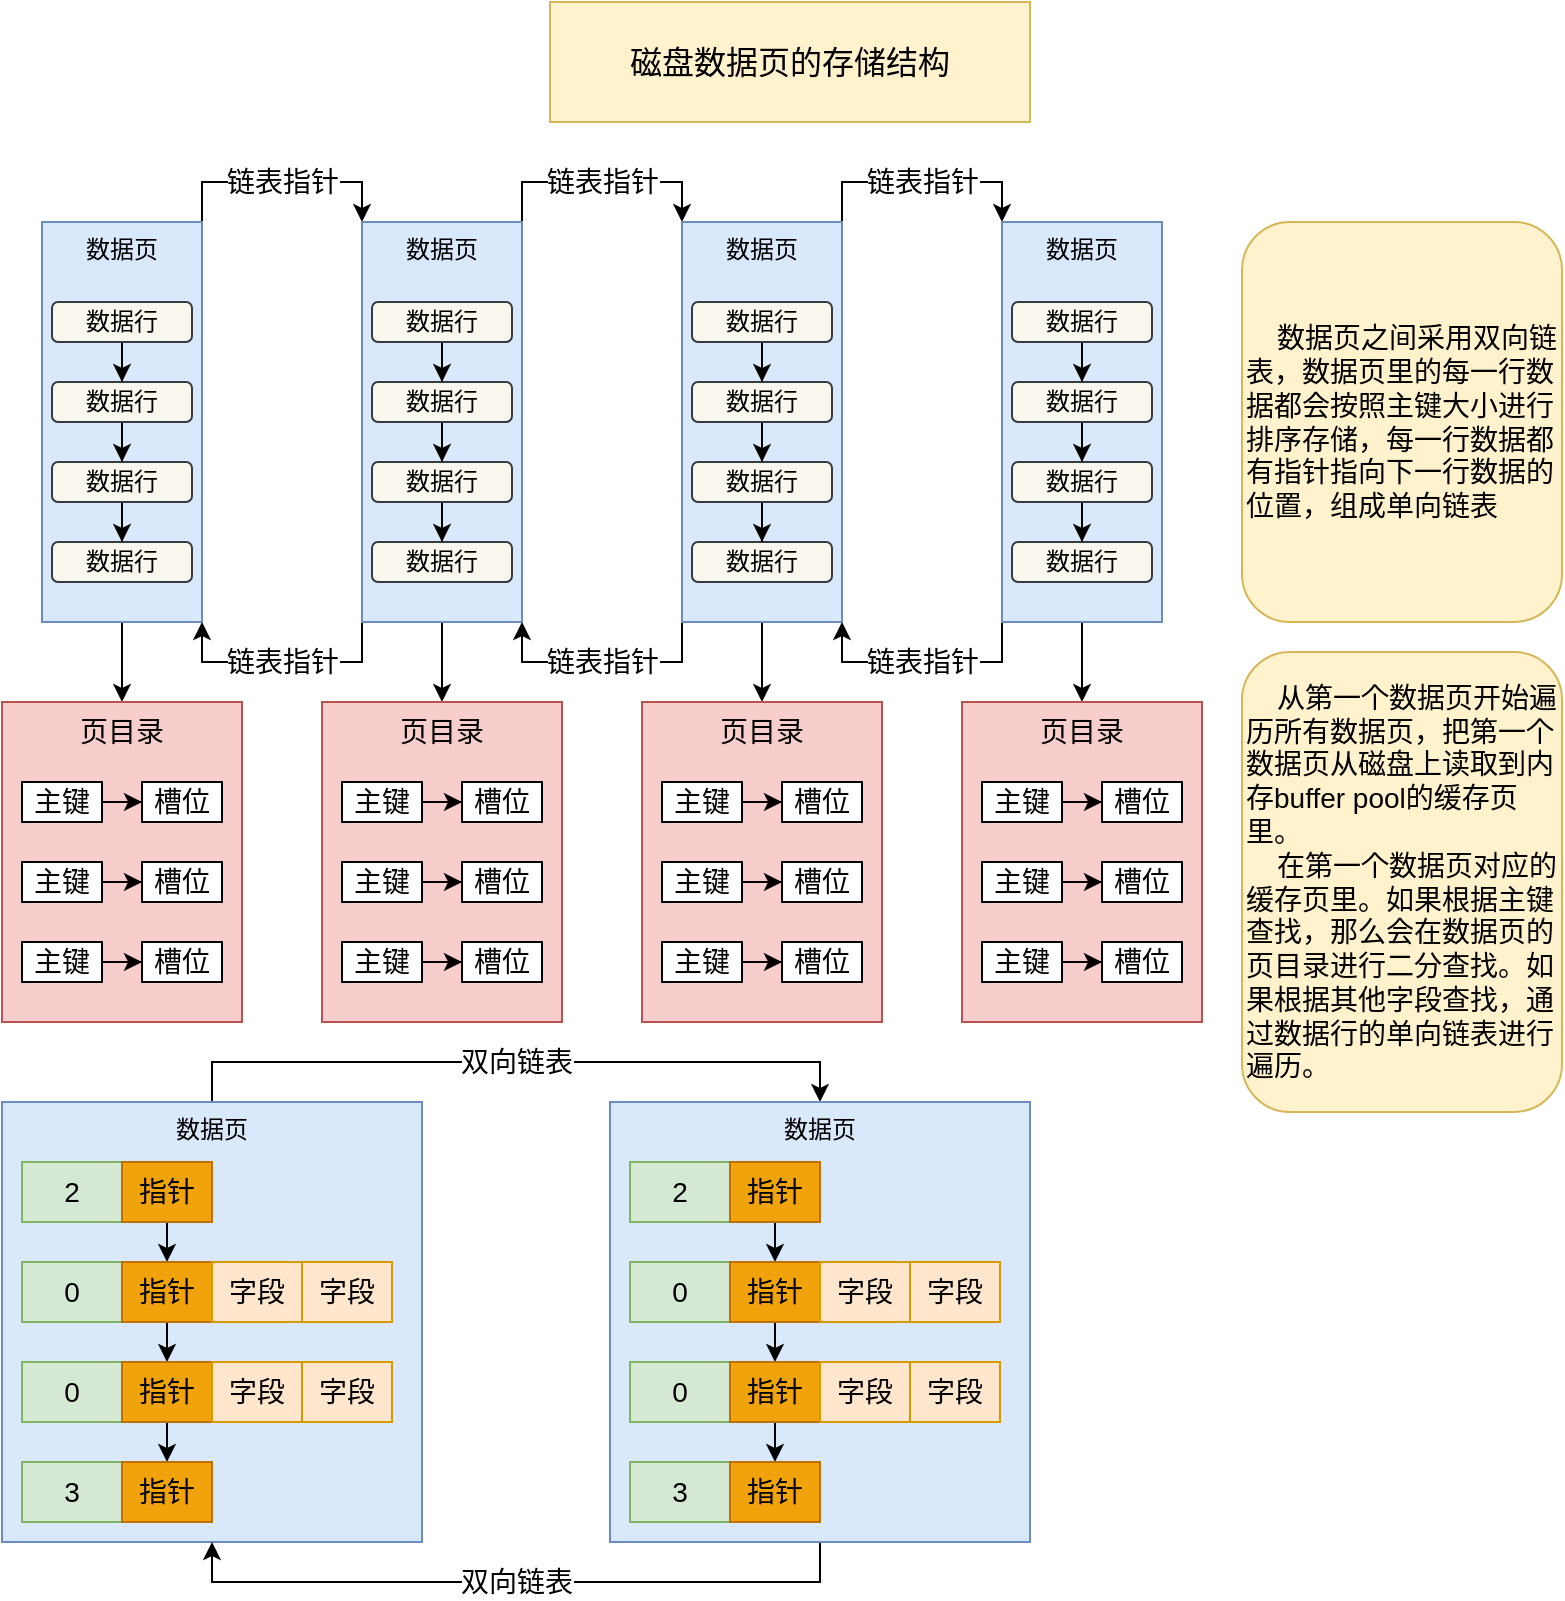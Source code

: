 <mxfile version="14.9.2" type="github">
  <diagram id="mgxBa7Ej9O-xiKlKDvdm" name="第 1 页">
    <mxGraphModel dx="1422" dy="762" grid="1" gridSize="10" guides="1" tooltips="1" connect="1" arrows="1" fold="1" page="1" pageScale="1" pageWidth="827" pageHeight="1169" math="0" shadow="0">
      <root>
        <mxCell id="0" />
        <mxCell id="1" parent="0" />
        <mxCell id="Expkw4AezROeeRGGWl-h-97" value="链表指针" style="edgeStyle=orthogonalEdgeStyle;rounded=0;orthogonalLoop=1;jettySize=auto;html=1;exitX=1;exitY=0;exitDx=0;exitDy=0;entryX=0;entryY=0;entryDx=0;entryDy=0;fontSize=14;" edge="1" parent="1" source="Expkw4AezROeeRGGWl-h-3" target="Expkw4AezROeeRGGWl-h-4">
          <mxGeometry relative="1" as="geometry" />
        </mxCell>
        <mxCell id="Expkw4AezROeeRGGWl-h-107" style="edgeStyle=orthogonalEdgeStyle;rounded=0;orthogonalLoop=1;jettySize=auto;html=1;entryX=0.5;entryY=0;entryDx=0;entryDy=0;fontSize=14;" edge="1" parent="1" source="Expkw4AezROeeRGGWl-h-3" target="Expkw4AezROeeRGGWl-h-54">
          <mxGeometry relative="1" as="geometry" />
        </mxCell>
        <mxCell id="Expkw4AezROeeRGGWl-h-3" value="&lt;div&gt;&lt;span&gt;数据页&lt;/span&gt;&lt;/div&gt;" style="rounded=0;whiteSpace=wrap;html=1;fillColor=#dae8fc;strokeColor=#6c8ebf;align=center;verticalAlign=top;" vertex="1" parent="1">
          <mxGeometry x="40" y="120" width="80" height="200" as="geometry" />
        </mxCell>
        <mxCell id="Expkw4AezROeeRGGWl-h-98" value="链表指针" style="edgeStyle=orthogonalEdgeStyle;rounded=0;orthogonalLoop=1;jettySize=auto;html=1;exitX=0;exitY=1;exitDx=0;exitDy=0;entryX=1;entryY=1;entryDx=0;entryDy=0;fontSize=14;" edge="1" parent="1" source="Expkw4AezROeeRGGWl-h-4" target="Expkw4AezROeeRGGWl-h-3">
          <mxGeometry relative="1" as="geometry" />
        </mxCell>
        <mxCell id="Expkw4AezROeeRGGWl-h-99" value="链表指针" style="edgeStyle=orthogonalEdgeStyle;rounded=0;orthogonalLoop=1;jettySize=auto;html=1;exitX=1;exitY=0;exitDx=0;exitDy=0;entryX=0;entryY=0;entryDx=0;entryDy=0;fontSize=14;" edge="1" parent="1" source="Expkw4AezROeeRGGWl-h-4" target="Expkw4AezROeeRGGWl-h-5">
          <mxGeometry relative="1" as="geometry" />
        </mxCell>
        <mxCell id="Expkw4AezROeeRGGWl-h-106" style="edgeStyle=orthogonalEdgeStyle;rounded=0;orthogonalLoop=1;jettySize=auto;html=1;entryX=0.5;entryY=0;entryDx=0;entryDy=0;fontSize=14;" edge="1" parent="1" source="Expkw4AezROeeRGGWl-h-4" target="Expkw4AezROeeRGGWl-h-65">
          <mxGeometry relative="1" as="geometry" />
        </mxCell>
        <mxCell id="Expkw4AezROeeRGGWl-h-4" value="&lt;span&gt;数据页&lt;/span&gt;" style="rounded=0;whiteSpace=wrap;html=1;fillColor=#dae8fc;strokeColor=#6c8ebf;verticalAlign=top;" vertex="1" parent="1">
          <mxGeometry x="200" y="120" width="80" height="200" as="geometry" />
        </mxCell>
        <mxCell id="Expkw4AezROeeRGGWl-h-100" value="链表指针" style="edgeStyle=orthogonalEdgeStyle;rounded=0;orthogonalLoop=1;jettySize=auto;html=1;exitX=0;exitY=1;exitDx=0;exitDy=0;entryX=1;entryY=1;entryDx=0;entryDy=0;fontSize=14;" edge="1" parent="1" source="Expkw4AezROeeRGGWl-h-5" target="Expkw4AezROeeRGGWl-h-4">
          <mxGeometry relative="1" as="geometry" />
        </mxCell>
        <mxCell id="Expkw4AezROeeRGGWl-h-103" value="链表指针" style="edgeStyle=orthogonalEdgeStyle;rounded=0;orthogonalLoop=1;jettySize=auto;html=1;exitX=1;exitY=0;exitDx=0;exitDy=0;entryX=0;entryY=0;entryDx=0;entryDy=0;fontSize=14;" edge="1" parent="1" source="Expkw4AezROeeRGGWl-h-5" target="Expkw4AezROeeRGGWl-h-13">
          <mxGeometry relative="1" as="geometry" />
        </mxCell>
        <mxCell id="Expkw4AezROeeRGGWl-h-104" style="edgeStyle=orthogonalEdgeStyle;rounded=0;orthogonalLoop=1;jettySize=auto;html=1;entryX=0.5;entryY=0;entryDx=0;entryDy=0;fontSize=14;" edge="1" parent="1" source="Expkw4AezROeeRGGWl-h-5" target="Expkw4AezROeeRGGWl-h-75">
          <mxGeometry relative="1" as="geometry" />
        </mxCell>
        <mxCell id="Expkw4AezROeeRGGWl-h-5" value="&lt;span&gt;数据页&lt;/span&gt;" style="rounded=0;whiteSpace=wrap;html=1;fillColor=#dae8fc;strokeColor=#6c8ebf;verticalAlign=top;" vertex="1" parent="1">
          <mxGeometry x="360" y="120" width="80" height="200" as="geometry" />
        </mxCell>
        <mxCell id="Expkw4AezROeeRGGWl-h-101" value="链表指针" style="edgeStyle=orthogonalEdgeStyle;rounded=0;orthogonalLoop=1;jettySize=auto;html=1;exitX=0;exitY=1;exitDx=0;exitDy=0;entryX=1;entryY=1;entryDx=0;entryDy=0;fontSize=14;" edge="1" parent="1" source="Expkw4AezROeeRGGWl-h-13" target="Expkw4AezROeeRGGWl-h-5">
          <mxGeometry relative="1" as="geometry" />
        </mxCell>
        <mxCell id="Expkw4AezROeeRGGWl-h-105" style="edgeStyle=orthogonalEdgeStyle;rounded=0;orthogonalLoop=1;jettySize=auto;html=1;fontSize=14;" edge="1" parent="1" source="Expkw4AezROeeRGGWl-h-13" target="Expkw4AezROeeRGGWl-h-85">
          <mxGeometry relative="1" as="geometry" />
        </mxCell>
        <mxCell id="Expkw4AezROeeRGGWl-h-13" value="数据页" style="rounded=0;whiteSpace=wrap;html=1;fillColor=#dae8fc;strokeColor=#6c8ebf;verticalAlign=top;" vertex="1" parent="1">
          <mxGeometry x="520" y="120" width="80" height="200" as="geometry" />
        </mxCell>
        <mxCell id="Expkw4AezROeeRGGWl-h-18" value="&lt;font style=&quot;font-size: 16px&quot;&gt;磁盘数据页的存储结构&lt;/font&gt;" style="text;html=1;strokeColor=#d6b656;fillColor=#fff2cc;align=center;verticalAlign=middle;whiteSpace=wrap;rounded=0;" vertex="1" parent="1">
          <mxGeometry x="294" y="10" width="240" height="60" as="geometry" />
        </mxCell>
        <mxCell id="Expkw4AezROeeRGGWl-h-24" style="edgeStyle=orthogonalEdgeStyle;rounded=0;orthogonalLoop=1;jettySize=auto;html=1;entryX=0.5;entryY=0;entryDx=0;entryDy=0;" edge="1" parent="1" source="Expkw4AezROeeRGGWl-h-19" target="Expkw4AezROeeRGGWl-h-21">
          <mxGeometry relative="1" as="geometry" />
        </mxCell>
        <mxCell id="Expkw4AezROeeRGGWl-h-19" value="数据行" style="rounded=1;whiteSpace=wrap;html=1;verticalAlign=middle;fillColor=#f9f7ed;strokeColor=#36393d;" vertex="1" parent="1">
          <mxGeometry x="45" y="160" width="70" height="20" as="geometry" />
        </mxCell>
        <mxCell id="Expkw4AezROeeRGGWl-h-26" style="edgeStyle=orthogonalEdgeStyle;rounded=0;orthogonalLoop=1;jettySize=auto;html=1;entryX=0.5;entryY=0;entryDx=0;entryDy=0;" edge="1" parent="1" source="Expkw4AezROeeRGGWl-h-21" target="Expkw4AezROeeRGGWl-h-22">
          <mxGeometry relative="1" as="geometry" />
        </mxCell>
        <mxCell id="Expkw4AezROeeRGGWl-h-21" value="数据行" style="rounded=1;whiteSpace=wrap;html=1;verticalAlign=middle;fillColor=#f9f7ed;strokeColor=#36393d;glass=0;" vertex="1" parent="1">
          <mxGeometry x="45" y="200" width="70" height="20" as="geometry" />
        </mxCell>
        <mxCell id="Expkw4AezROeeRGGWl-h-27" style="edgeStyle=orthogonalEdgeStyle;rounded=0;orthogonalLoop=1;jettySize=auto;html=1;entryX=0.5;entryY=0;entryDx=0;entryDy=0;" edge="1" parent="1" source="Expkw4AezROeeRGGWl-h-22" target="Expkw4AezROeeRGGWl-h-23">
          <mxGeometry relative="1" as="geometry" />
        </mxCell>
        <mxCell id="Expkw4AezROeeRGGWl-h-22" value="数据行" style="rounded=1;whiteSpace=wrap;html=1;verticalAlign=middle;fillColor=#f9f7ed;strokeColor=#36393d;" vertex="1" parent="1">
          <mxGeometry x="45" y="240" width="70" height="20" as="geometry" />
        </mxCell>
        <mxCell id="Expkw4AezROeeRGGWl-h-23" value="数据行" style="rounded=1;whiteSpace=wrap;html=1;verticalAlign=middle;fillColor=#f9f7ed;strokeColor=#36393d;" vertex="1" parent="1">
          <mxGeometry x="45" y="280" width="70" height="20" as="geometry" />
        </mxCell>
        <mxCell id="Expkw4AezROeeRGGWl-h-42" style="edgeStyle=orthogonalEdgeStyle;rounded=0;orthogonalLoop=1;jettySize=auto;html=1;entryX=0.5;entryY=0;entryDx=0;entryDy=0;" edge="1" parent="1" source="Expkw4AezROeeRGGWl-h-28" target="Expkw4AezROeeRGGWl-h-31">
          <mxGeometry relative="1" as="geometry" />
        </mxCell>
        <mxCell id="Expkw4AezROeeRGGWl-h-28" value="数据行" style="rounded=1;whiteSpace=wrap;html=1;verticalAlign=middle;fillColor=#f9f7ed;strokeColor=#36393d;" vertex="1" parent="1">
          <mxGeometry x="205" y="160" width="70" height="20" as="geometry" />
        </mxCell>
        <mxCell id="Expkw4AezROeeRGGWl-h-45" style="edgeStyle=orthogonalEdgeStyle;rounded=0;orthogonalLoop=1;jettySize=auto;html=1;" edge="1" parent="1" source="Expkw4AezROeeRGGWl-h-29" target="Expkw4AezROeeRGGWl-h-32">
          <mxGeometry relative="1" as="geometry" />
        </mxCell>
        <mxCell id="Expkw4AezROeeRGGWl-h-29" value="数据行" style="rounded=1;whiteSpace=wrap;html=1;verticalAlign=middle;fillColor=#f9f7ed;strokeColor=#36393d;" vertex="1" parent="1">
          <mxGeometry x="365" y="160" width="70" height="20" as="geometry" />
        </mxCell>
        <mxCell id="Expkw4AezROeeRGGWl-h-49" style="edgeStyle=orthogonalEdgeStyle;rounded=0;orthogonalLoop=1;jettySize=auto;html=1;entryX=0.5;entryY=0;entryDx=0;entryDy=0;" edge="1" parent="1" source="Expkw4AezROeeRGGWl-h-30" target="Expkw4AezROeeRGGWl-h-33">
          <mxGeometry relative="1" as="geometry" />
        </mxCell>
        <mxCell id="Expkw4AezROeeRGGWl-h-30" value="数据行" style="rounded=1;whiteSpace=wrap;html=1;verticalAlign=middle;fillColor=#f9f7ed;strokeColor=#36393d;" vertex="1" parent="1">
          <mxGeometry x="525" y="160" width="70" height="20" as="geometry" />
        </mxCell>
        <mxCell id="Expkw4AezROeeRGGWl-h-43" style="edgeStyle=orthogonalEdgeStyle;rounded=0;orthogonalLoop=1;jettySize=auto;html=1;" edge="1" parent="1" source="Expkw4AezROeeRGGWl-h-31" target="Expkw4AezROeeRGGWl-h-36">
          <mxGeometry relative="1" as="geometry" />
        </mxCell>
        <mxCell id="Expkw4AezROeeRGGWl-h-31" value="数据行" style="rounded=1;whiteSpace=wrap;html=1;verticalAlign=middle;fillColor=#f9f7ed;strokeColor=#36393d;" vertex="1" parent="1">
          <mxGeometry x="205" y="200" width="70" height="20" as="geometry" />
        </mxCell>
        <mxCell id="Expkw4AezROeeRGGWl-h-46" style="edgeStyle=orthogonalEdgeStyle;rounded=0;orthogonalLoop=1;jettySize=auto;html=1;" edge="1" parent="1" source="Expkw4AezROeeRGGWl-h-32" target="Expkw4AezROeeRGGWl-h-39">
          <mxGeometry relative="1" as="geometry" />
        </mxCell>
        <mxCell id="Expkw4AezROeeRGGWl-h-32" value="数据行" style="rounded=1;whiteSpace=wrap;html=1;verticalAlign=middle;fillColor=#f9f7ed;strokeColor=#36393d;" vertex="1" parent="1">
          <mxGeometry x="365" y="200" width="70" height="20" as="geometry" />
        </mxCell>
        <mxCell id="Expkw4AezROeeRGGWl-h-50" style="edgeStyle=orthogonalEdgeStyle;rounded=0;orthogonalLoop=1;jettySize=auto;html=1;entryX=0.5;entryY=0;entryDx=0;entryDy=0;" edge="1" parent="1" source="Expkw4AezROeeRGGWl-h-33" target="Expkw4AezROeeRGGWl-h-40">
          <mxGeometry relative="1" as="geometry" />
        </mxCell>
        <mxCell id="Expkw4AezROeeRGGWl-h-33" value="数据行" style="rounded=1;whiteSpace=wrap;html=1;verticalAlign=middle;fillColor=#f9f7ed;strokeColor=#36393d;" vertex="1" parent="1">
          <mxGeometry x="525" y="200" width="70" height="20" as="geometry" />
        </mxCell>
        <mxCell id="Expkw4AezROeeRGGWl-h-44" style="edgeStyle=orthogonalEdgeStyle;rounded=0;orthogonalLoop=1;jettySize=auto;html=1;" edge="1" parent="1" source="Expkw4AezROeeRGGWl-h-36" target="Expkw4AezROeeRGGWl-h-37">
          <mxGeometry relative="1" as="geometry" />
        </mxCell>
        <mxCell id="Expkw4AezROeeRGGWl-h-36" value="数据行" style="rounded=1;whiteSpace=wrap;html=1;verticalAlign=middle;fillColor=#f9f7ed;strokeColor=#36393d;" vertex="1" parent="1">
          <mxGeometry x="205" y="240" width="70" height="20" as="geometry" />
        </mxCell>
        <mxCell id="Expkw4AezROeeRGGWl-h-37" value="数据行" style="rounded=1;whiteSpace=wrap;html=1;verticalAlign=middle;fillColor=#f9f7ed;strokeColor=#36393d;" vertex="1" parent="1">
          <mxGeometry x="205" y="280" width="70" height="20" as="geometry" />
        </mxCell>
        <mxCell id="Expkw4AezROeeRGGWl-h-38" value="数据行" style="rounded=1;whiteSpace=wrap;html=1;verticalAlign=middle;fillColor=#f9f7ed;strokeColor=#36393d;" vertex="1" parent="1">
          <mxGeometry x="365" y="280" width="70" height="20" as="geometry" />
        </mxCell>
        <mxCell id="Expkw4AezROeeRGGWl-h-47" style="edgeStyle=orthogonalEdgeStyle;rounded=0;orthogonalLoop=1;jettySize=auto;html=1;" edge="1" parent="1" source="Expkw4AezROeeRGGWl-h-39" target="Expkw4AezROeeRGGWl-h-38">
          <mxGeometry relative="1" as="geometry" />
        </mxCell>
        <mxCell id="Expkw4AezROeeRGGWl-h-39" value="数据行" style="rounded=1;whiteSpace=wrap;html=1;verticalAlign=middle;fillColor=#f9f7ed;strokeColor=#36393d;" vertex="1" parent="1">
          <mxGeometry x="365" y="240" width="70" height="20" as="geometry" />
        </mxCell>
        <mxCell id="Expkw4AezROeeRGGWl-h-51" style="edgeStyle=orthogonalEdgeStyle;rounded=0;orthogonalLoop=1;jettySize=auto;html=1;entryX=0.5;entryY=0;entryDx=0;entryDy=0;" edge="1" parent="1" source="Expkw4AezROeeRGGWl-h-40" target="Expkw4AezROeeRGGWl-h-41">
          <mxGeometry relative="1" as="geometry" />
        </mxCell>
        <mxCell id="Expkw4AezROeeRGGWl-h-40" value="数据行" style="rounded=1;whiteSpace=wrap;html=1;verticalAlign=middle;fillColor=#f9f7ed;strokeColor=#36393d;" vertex="1" parent="1">
          <mxGeometry x="525" y="240" width="70" height="20" as="geometry" />
        </mxCell>
        <mxCell id="Expkw4AezROeeRGGWl-h-41" value="数据行" style="rounded=1;whiteSpace=wrap;html=1;verticalAlign=middle;fillColor=#f9f7ed;strokeColor=#36393d;" vertex="1" parent="1">
          <mxGeometry x="525" y="280" width="70" height="20" as="geometry" />
        </mxCell>
        <mxCell id="Expkw4AezROeeRGGWl-h-52" value="&amp;nbsp; &amp;nbsp; 数据页之间采用双向链表，数据页里的每一行数据都会按照主键大小进行排序存储，每一行数据都有指针指向下一行数据的位置，组成单向链表" style="text;strokeColor=#d6b656;fillColor=#fff2cc;align=left;verticalAlign=middle;rounded=1;glass=0;fontSize=14;horizontal=1;labelBorderColor=none;labelBackgroundColor=none;html=1;whiteSpace=wrap;" vertex="1" parent="1">
          <mxGeometry x="640" y="120" width="160" height="200" as="geometry" />
        </mxCell>
        <mxCell id="Expkw4AezROeeRGGWl-h-54" value="页目录" style="rounded=0;whiteSpace=wrap;html=1;glass=0;labelBackgroundColor=none;fontSize=14;align=center;verticalAlign=top;fillColor=#f8cecc;strokeColor=#b85450;" vertex="1" parent="1">
          <mxGeometry x="20" y="360" width="120" height="160" as="geometry" />
        </mxCell>
        <mxCell id="Expkw4AezROeeRGGWl-h-57" style="edgeStyle=orthogonalEdgeStyle;rounded=0;orthogonalLoop=1;jettySize=auto;html=1;fontSize=14;" edge="1" parent="1" source="Expkw4AezROeeRGGWl-h-55" target="Expkw4AezROeeRGGWl-h-56">
          <mxGeometry relative="1" as="geometry" />
        </mxCell>
        <mxCell id="Expkw4AezROeeRGGWl-h-55" value="主键" style="rounded=0;whiteSpace=wrap;html=1;glass=0;labelBackgroundColor=none;fontSize=14;align=center;verticalAlign=middle;" vertex="1" parent="1">
          <mxGeometry x="30" y="400" width="40" height="20" as="geometry" />
        </mxCell>
        <mxCell id="Expkw4AezROeeRGGWl-h-56" value="槽位" style="rounded=0;whiteSpace=wrap;html=1;glass=0;labelBackgroundColor=none;fontSize=14;align=center;verticalAlign=middle;" vertex="1" parent="1">
          <mxGeometry x="90" y="400" width="40" height="20" as="geometry" />
        </mxCell>
        <mxCell id="Expkw4AezROeeRGGWl-h-62" style="edgeStyle=orthogonalEdgeStyle;rounded=0;orthogonalLoop=1;jettySize=auto;html=1;entryX=0;entryY=0.5;entryDx=0;entryDy=0;fontSize=14;" edge="1" parent="1" source="Expkw4AezROeeRGGWl-h-58" target="Expkw4AezROeeRGGWl-h-60">
          <mxGeometry relative="1" as="geometry" />
        </mxCell>
        <mxCell id="Expkw4AezROeeRGGWl-h-58" value="主键" style="rounded=0;whiteSpace=wrap;html=1;glass=0;labelBackgroundColor=none;fontSize=14;align=center;verticalAlign=middle;" vertex="1" parent="1">
          <mxGeometry x="30" y="440" width="40" height="20" as="geometry" />
        </mxCell>
        <mxCell id="Expkw4AezROeeRGGWl-h-63" style="edgeStyle=orthogonalEdgeStyle;rounded=0;orthogonalLoop=1;jettySize=auto;html=1;fontSize=14;" edge="1" parent="1" source="Expkw4AezROeeRGGWl-h-59" target="Expkw4AezROeeRGGWl-h-61">
          <mxGeometry relative="1" as="geometry" />
        </mxCell>
        <mxCell id="Expkw4AezROeeRGGWl-h-59" value="主键" style="rounded=0;whiteSpace=wrap;html=1;glass=0;labelBackgroundColor=none;fontSize=14;align=center;verticalAlign=middle;" vertex="1" parent="1">
          <mxGeometry x="30" y="480" width="40" height="20" as="geometry" />
        </mxCell>
        <mxCell id="Expkw4AezROeeRGGWl-h-60" value="槽位" style="rounded=0;whiteSpace=wrap;html=1;glass=0;labelBackgroundColor=none;fontSize=14;align=center;verticalAlign=middle;" vertex="1" parent="1">
          <mxGeometry x="90" y="440" width="40" height="20" as="geometry" />
        </mxCell>
        <mxCell id="Expkw4AezROeeRGGWl-h-61" value="槽位" style="rounded=0;whiteSpace=wrap;html=1;glass=0;labelBackgroundColor=none;fontSize=14;align=center;verticalAlign=middle;" vertex="1" parent="1">
          <mxGeometry x="90" y="480" width="40" height="20" as="geometry" />
        </mxCell>
        <mxCell id="Expkw4AezROeeRGGWl-h-65" value="页目录" style="rounded=0;whiteSpace=wrap;html=1;glass=0;labelBackgroundColor=none;fontSize=14;align=center;verticalAlign=top;fillColor=#f8cecc;strokeColor=#b85450;" vertex="1" parent="1">
          <mxGeometry x="180" y="360" width="120" height="160" as="geometry" />
        </mxCell>
        <mxCell id="Expkw4AezROeeRGGWl-h-66" style="edgeStyle=orthogonalEdgeStyle;rounded=0;orthogonalLoop=1;jettySize=auto;html=1;fontSize=14;" edge="1" parent="1" source="Expkw4AezROeeRGGWl-h-67" target="Expkw4AezROeeRGGWl-h-68">
          <mxGeometry relative="1" as="geometry" />
        </mxCell>
        <mxCell id="Expkw4AezROeeRGGWl-h-67" value="主键" style="rounded=0;whiteSpace=wrap;html=1;glass=0;labelBackgroundColor=none;fontSize=14;align=center;verticalAlign=middle;" vertex="1" parent="1">
          <mxGeometry x="190" y="400" width="40" height="20" as="geometry" />
        </mxCell>
        <mxCell id="Expkw4AezROeeRGGWl-h-68" value="槽位" style="rounded=0;whiteSpace=wrap;html=1;glass=0;labelBackgroundColor=none;fontSize=14;align=center;verticalAlign=middle;" vertex="1" parent="1">
          <mxGeometry x="250" y="400" width="40" height="20" as="geometry" />
        </mxCell>
        <mxCell id="Expkw4AezROeeRGGWl-h-69" style="edgeStyle=orthogonalEdgeStyle;rounded=0;orthogonalLoop=1;jettySize=auto;html=1;entryX=0;entryY=0.5;entryDx=0;entryDy=0;fontSize=14;" edge="1" parent="1" source="Expkw4AezROeeRGGWl-h-70" target="Expkw4AezROeeRGGWl-h-73">
          <mxGeometry relative="1" as="geometry" />
        </mxCell>
        <mxCell id="Expkw4AezROeeRGGWl-h-70" value="主键" style="rounded=0;whiteSpace=wrap;html=1;glass=0;labelBackgroundColor=none;fontSize=14;align=center;verticalAlign=middle;" vertex="1" parent="1">
          <mxGeometry x="190" y="440" width="40" height="20" as="geometry" />
        </mxCell>
        <mxCell id="Expkw4AezROeeRGGWl-h-71" style="edgeStyle=orthogonalEdgeStyle;rounded=0;orthogonalLoop=1;jettySize=auto;html=1;fontSize=14;" edge="1" parent="1" source="Expkw4AezROeeRGGWl-h-72" target="Expkw4AezROeeRGGWl-h-74">
          <mxGeometry relative="1" as="geometry" />
        </mxCell>
        <mxCell id="Expkw4AezROeeRGGWl-h-72" value="主键" style="rounded=0;whiteSpace=wrap;html=1;glass=0;labelBackgroundColor=none;fontSize=14;align=center;verticalAlign=middle;" vertex="1" parent="1">
          <mxGeometry x="190" y="480" width="40" height="20" as="geometry" />
        </mxCell>
        <mxCell id="Expkw4AezROeeRGGWl-h-73" value="槽位" style="rounded=0;whiteSpace=wrap;html=1;glass=0;labelBackgroundColor=none;fontSize=14;align=center;verticalAlign=middle;" vertex="1" parent="1">
          <mxGeometry x="250" y="440" width="40" height="20" as="geometry" />
        </mxCell>
        <mxCell id="Expkw4AezROeeRGGWl-h-74" value="槽位" style="rounded=0;whiteSpace=wrap;html=1;glass=0;labelBackgroundColor=none;fontSize=14;align=center;verticalAlign=middle;" vertex="1" parent="1">
          <mxGeometry x="250" y="480" width="40" height="20" as="geometry" />
        </mxCell>
        <mxCell id="Expkw4AezROeeRGGWl-h-75" value="页目录" style="rounded=0;whiteSpace=wrap;html=1;glass=0;labelBackgroundColor=none;fontSize=14;align=center;verticalAlign=top;fillColor=#f8cecc;strokeColor=#b85450;" vertex="1" parent="1">
          <mxGeometry x="340" y="360" width="120" height="160" as="geometry" />
        </mxCell>
        <mxCell id="Expkw4AezROeeRGGWl-h-76" style="edgeStyle=orthogonalEdgeStyle;rounded=0;orthogonalLoop=1;jettySize=auto;html=1;fontSize=14;" edge="1" parent="1" source="Expkw4AezROeeRGGWl-h-77" target="Expkw4AezROeeRGGWl-h-78">
          <mxGeometry relative="1" as="geometry" />
        </mxCell>
        <mxCell id="Expkw4AezROeeRGGWl-h-77" value="主键" style="rounded=0;whiteSpace=wrap;html=1;glass=0;labelBackgroundColor=none;fontSize=14;align=center;verticalAlign=middle;" vertex="1" parent="1">
          <mxGeometry x="350" y="400" width="40" height="20" as="geometry" />
        </mxCell>
        <mxCell id="Expkw4AezROeeRGGWl-h-78" value="槽位" style="rounded=0;whiteSpace=wrap;html=1;glass=0;labelBackgroundColor=none;fontSize=14;align=center;verticalAlign=middle;" vertex="1" parent="1">
          <mxGeometry x="410" y="400" width="40" height="20" as="geometry" />
        </mxCell>
        <mxCell id="Expkw4AezROeeRGGWl-h-79" style="edgeStyle=orthogonalEdgeStyle;rounded=0;orthogonalLoop=1;jettySize=auto;html=1;entryX=0;entryY=0.5;entryDx=0;entryDy=0;fontSize=14;" edge="1" parent="1" source="Expkw4AezROeeRGGWl-h-80" target="Expkw4AezROeeRGGWl-h-83">
          <mxGeometry relative="1" as="geometry" />
        </mxCell>
        <mxCell id="Expkw4AezROeeRGGWl-h-80" value="主键" style="rounded=0;whiteSpace=wrap;html=1;glass=0;labelBackgroundColor=none;fontSize=14;align=center;verticalAlign=middle;" vertex="1" parent="1">
          <mxGeometry x="350" y="440" width="40" height="20" as="geometry" />
        </mxCell>
        <mxCell id="Expkw4AezROeeRGGWl-h-81" style="edgeStyle=orthogonalEdgeStyle;rounded=0;orthogonalLoop=1;jettySize=auto;html=1;fontSize=14;" edge="1" parent="1" source="Expkw4AezROeeRGGWl-h-82" target="Expkw4AezROeeRGGWl-h-84">
          <mxGeometry relative="1" as="geometry" />
        </mxCell>
        <mxCell id="Expkw4AezROeeRGGWl-h-82" value="主键" style="rounded=0;whiteSpace=wrap;html=1;glass=0;labelBackgroundColor=none;fontSize=14;align=center;verticalAlign=middle;" vertex="1" parent="1">
          <mxGeometry x="350" y="480" width="40" height="20" as="geometry" />
        </mxCell>
        <mxCell id="Expkw4AezROeeRGGWl-h-83" value="槽位" style="rounded=0;whiteSpace=wrap;html=1;glass=0;labelBackgroundColor=none;fontSize=14;align=center;verticalAlign=middle;" vertex="1" parent="1">
          <mxGeometry x="410" y="440" width="40" height="20" as="geometry" />
        </mxCell>
        <mxCell id="Expkw4AezROeeRGGWl-h-84" value="槽位" style="rounded=0;whiteSpace=wrap;html=1;glass=0;labelBackgroundColor=none;fontSize=14;align=center;verticalAlign=middle;" vertex="1" parent="1">
          <mxGeometry x="410" y="480" width="40" height="20" as="geometry" />
        </mxCell>
        <mxCell id="Expkw4AezROeeRGGWl-h-85" value="页目录" style="rounded=0;whiteSpace=wrap;html=1;glass=0;labelBackgroundColor=none;fontSize=14;align=center;verticalAlign=top;fillColor=#f8cecc;strokeColor=#b85450;" vertex="1" parent="1">
          <mxGeometry x="500" y="360" width="120" height="160" as="geometry" />
        </mxCell>
        <mxCell id="Expkw4AezROeeRGGWl-h-86" style="edgeStyle=orthogonalEdgeStyle;rounded=0;orthogonalLoop=1;jettySize=auto;html=1;fontSize=14;" edge="1" parent="1" source="Expkw4AezROeeRGGWl-h-87" target="Expkw4AezROeeRGGWl-h-88">
          <mxGeometry relative="1" as="geometry" />
        </mxCell>
        <mxCell id="Expkw4AezROeeRGGWl-h-87" value="主键" style="rounded=0;whiteSpace=wrap;html=1;glass=0;labelBackgroundColor=none;fontSize=14;align=center;verticalAlign=middle;" vertex="1" parent="1">
          <mxGeometry x="510" y="400" width="40" height="20" as="geometry" />
        </mxCell>
        <mxCell id="Expkw4AezROeeRGGWl-h-88" value="槽位" style="rounded=0;whiteSpace=wrap;html=1;glass=0;labelBackgroundColor=none;fontSize=14;align=center;verticalAlign=middle;" vertex="1" parent="1">
          <mxGeometry x="570" y="400" width="40" height="20" as="geometry" />
        </mxCell>
        <mxCell id="Expkw4AezROeeRGGWl-h-89" style="edgeStyle=orthogonalEdgeStyle;rounded=0;orthogonalLoop=1;jettySize=auto;html=1;entryX=0;entryY=0.5;entryDx=0;entryDy=0;fontSize=14;" edge="1" parent="1" source="Expkw4AezROeeRGGWl-h-90" target="Expkw4AezROeeRGGWl-h-93">
          <mxGeometry relative="1" as="geometry" />
        </mxCell>
        <mxCell id="Expkw4AezROeeRGGWl-h-90" value="主键" style="rounded=0;whiteSpace=wrap;html=1;glass=0;labelBackgroundColor=none;fontSize=14;align=center;verticalAlign=middle;" vertex="1" parent="1">
          <mxGeometry x="510" y="440" width="40" height="20" as="geometry" />
        </mxCell>
        <mxCell id="Expkw4AezROeeRGGWl-h-91" style="edgeStyle=orthogonalEdgeStyle;rounded=0;orthogonalLoop=1;jettySize=auto;html=1;fontSize=14;" edge="1" parent="1" source="Expkw4AezROeeRGGWl-h-92" target="Expkw4AezROeeRGGWl-h-94">
          <mxGeometry relative="1" as="geometry" />
        </mxCell>
        <mxCell id="Expkw4AezROeeRGGWl-h-92" value="主键" style="rounded=0;whiteSpace=wrap;html=1;glass=0;labelBackgroundColor=none;fontSize=14;align=center;verticalAlign=middle;" vertex="1" parent="1">
          <mxGeometry x="510" y="480" width="40" height="20" as="geometry" />
        </mxCell>
        <mxCell id="Expkw4AezROeeRGGWl-h-93" value="槽位" style="rounded=0;whiteSpace=wrap;html=1;glass=0;labelBackgroundColor=none;fontSize=14;align=center;verticalAlign=middle;" vertex="1" parent="1">
          <mxGeometry x="570" y="440" width="40" height="20" as="geometry" />
        </mxCell>
        <mxCell id="Expkw4AezROeeRGGWl-h-94" value="槽位" style="rounded=0;whiteSpace=wrap;html=1;glass=0;labelBackgroundColor=none;fontSize=14;align=center;verticalAlign=middle;" vertex="1" parent="1">
          <mxGeometry x="570" y="480" width="40" height="20" as="geometry" />
        </mxCell>
        <mxCell id="Expkw4AezROeeRGGWl-h-108" value="&amp;nbsp; &amp;nbsp; 从第一个数据页开始遍历所有数据页，把第一个数据页从磁盘上读取到内存buffer pool的缓存页里。&lt;br&gt;&amp;nbsp; &amp;nbsp; 在第一个数据页对应的缓存页里。如果根据主键查找，那么会在数据页的页目录进行二分查找。如果根据其他字段查找，通过数据行的单向链表进行遍历。" style="text;strokeColor=#d6b656;fillColor=#fff2cc;align=left;verticalAlign=middle;rounded=1;glass=0;fontSize=14;horizontal=1;labelBorderColor=none;labelBackgroundColor=none;html=1;whiteSpace=wrap;" vertex="1" parent="1">
          <mxGeometry x="640" y="335" width="160" height="230" as="geometry" />
        </mxCell>
        <mxCell id="Expkw4AezROeeRGGWl-h-153" value="双向链表" style="edgeStyle=orthogonalEdgeStyle;rounded=0;orthogonalLoop=1;jettySize=auto;html=1;exitX=0.5;exitY=0;exitDx=0;exitDy=0;entryX=0.5;entryY=0;entryDx=0;entryDy=0;fontSize=14;" edge="1" parent="1" source="Expkw4AezROeeRGGWl-h-109" target="Expkw4AezROeeRGGWl-h-136">
          <mxGeometry relative="1" as="geometry" />
        </mxCell>
        <mxCell id="Expkw4AezROeeRGGWl-h-109" value="&lt;div&gt;&lt;span&gt;数据页&lt;/span&gt;&lt;/div&gt;" style="rounded=0;whiteSpace=wrap;html=1;fillColor=#dae8fc;strokeColor=#6c8ebf;align=center;verticalAlign=top;" vertex="1" parent="1">
          <mxGeometry x="20" y="560" width="210" height="220" as="geometry" />
        </mxCell>
        <mxCell id="Expkw4AezROeeRGGWl-h-113" value="2" style="rounded=0;whiteSpace=wrap;html=1;glass=0;labelBackgroundColor=none;fontSize=14;align=center;verticalAlign=middle;fillColor=#d5e8d4;strokeColor=#82b366;" vertex="1" parent="1">
          <mxGeometry x="30" y="590" width="50" height="30" as="geometry" />
        </mxCell>
        <mxCell id="Expkw4AezROeeRGGWl-h-114" value="0" style="rounded=0;whiteSpace=wrap;html=1;glass=0;labelBackgroundColor=none;fontSize=14;align=center;verticalAlign=middle;fillColor=#d5e8d4;strokeColor=#82b366;" vertex="1" parent="1">
          <mxGeometry x="30" y="640" width="50" height="30" as="geometry" />
        </mxCell>
        <mxCell id="Expkw4AezROeeRGGWl-h-115" value="0" style="rounded=0;whiteSpace=wrap;html=1;glass=0;labelBackgroundColor=none;fontSize=14;align=center;verticalAlign=middle;fillColor=#d5e8d4;strokeColor=#82b366;" vertex="1" parent="1">
          <mxGeometry x="30" y="690" width="50" height="30" as="geometry" />
        </mxCell>
        <mxCell id="Expkw4AezROeeRGGWl-h-116" value="3" style="rounded=0;whiteSpace=wrap;html=1;glass=0;labelBackgroundColor=none;fontSize=14;align=center;verticalAlign=middle;fillColor=#d5e8d4;strokeColor=#82b366;" vertex="1" parent="1">
          <mxGeometry x="30" y="740" width="50" height="30" as="geometry" />
        </mxCell>
        <mxCell id="Expkw4AezROeeRGGWl-h-132" style="edgeStyle=orthogonalEdgeStyle;rounded=0;orthogonalLoop=1;jettySize=auto;html=1;exitX=0.5;exitY=1;exitDx=0;exitDy=0;entryX=0.5;entryY=0;entryDx=0;entryDy=0;fontSize=14;" edge="1" parent="1" source="Expkw4AezROeeRGGWl-h-117" target="Expkw4AezROeeRGGWl-h-123">
          <mxGeometry relative="1" as="geometry" />
        </mxCell>
        <mxCell id="Expkw4AezROeeRGGWl-h-117" value="指针" style="rounded=0;whiteSpace=wrap;html=1;glass=0;labelBackgroundColor=none;fontSize=14;align=center;verticalAlign=middle;fillColor=#f0a30a;strokeColor=#BD7000;fontColor=#000000;" vertex="1" parent="1">
          <mxGeometry x="80" y="590" width="45" height="30" as="geometry" />
        </mxCell>
        <mxCell id="Expkw4AezROeeRGGWl-h-134" style="edgeStyle=orthogonalEdgeStyle;rounded=0;orthogonalLoop=1;jettySize=auto;html=1;exitX=0.5;exitY=1;exitDx=0;exitDy=0;entryX=0.5;entryY=0;entryDx=0;entryDy=0;fontSize=14;" edge="1" parent="1" source="Expkw4AezROeeRGGWl-h-123" target="Expkw4AezROeeRGGWl-h-126">
          <mxGeometry relative="1" as="geometry" />
        </mxCell>
        <mxCell id="Expkw4AezROeeRGGWl-h-123" value="指针" style="rounded=0;whiteSpace=wrap;html=1;glass=0;labelBackgroundColor=none;fontSize=14;align=center;verticalAlign=middle;fillColor=#f0a30a;strokeColor=#BD7000;fontColor=#000000;" vertex="1" parent="1">
          <mxGeometry x="80" y="640" width="45" height="30" as="geometry" />
        </mxCell>
        <mxCell id="Expkw4AezROeeRGGWl-h-124" value="字段" style="rounded=0;whiteSpace=wrap;html=1;glass=0;labelBackgroundColor=none;fontSize=14;align=center;verticalAlign=middle;fillColor=#ffe6cc;strokeColor=#d79b00;" vertex="1" parent="1">
          <mxGeometry x="125" y="640" width="45" height="30" as="geometry" />
        </mxCell>
        <mxCell id="Expkw4AezROeeRGGWl-h-125" value="字段" style="rounded=0;whiteSpace=wrap;html=1;glass=0;labelBackgroundColor=none;fontSize=14;align=center;verticalAlign=middle;fillColor=#ffe6cc;strokeColor=#d79b00;" vertex="1" parent="1">
          <mxGeometry x="170" y="640" width="45" height="30" as="geometry" />
        </mxCell>
        <mxCell id="Expkw4AezROeeRGGWl-h-135" style="edgeStyle=orthogonalEdgeStyle;rounded=0;orthogonalLoop=1;jettySize=auto;html=1;exitX=0.5;exitY=1;exitDx=0;exitDy=0;entryX=0.5;entryY=0;entryDx=0;entryDy=0;fontSize=14;" edge="1" parent="1" source="Expkw4AezROeeRGGWl-h-126" target="Expkw4AezROeeRGGWl-h-129">
          <mxGeometry relative="1" as="geometry" />
        </mxCell>
        <mxCell id="Expkw4AezROeeRGGWl-h-126" value="指针" style="rounded=0;whiteSpace=wrap;html=1;glass=0;labelBackgroundColor=none;fontSize=14;align=center;verticalAlign=middle;fillColor=#f0a30a;strokeColor=#BD7000;fontColor=#000000;" vertex="1" parent="1">
          <mxGeometry x="80" y="690" width="45" height="30" as="geometry" />
        </mxCell>
        <mxCell id="Expkw4AezROeeRGGWl-h-127" value="字段" style="rounded=0;whiteSpace=wrap;html=1;glass=0;labelBackgroundColor=none;fontSize=14;align=center;verticalAlign=middle;fillColor=#ffe6cc;strokeColor=#d79b00;" vertex="1" parent="1">
          <mxGeometry x="125" y="690" width="45" height="30" as="geometry" />
        </mxCell>
        <mxCell id="Expkw4AezROeeRGGWl-h-128" value="字段" style="rounded=0;whiteSpace=wrap;html=1;glass=0;labelBackgroundColor=none;fontSize=14;align=center;verticalAlign=middle;fillColor=#ffe6cc;strokeColor=#d79b00;" vertex="1" parent="1">
          <mxGeometry x="170" y="690" width="45" height="30" as="geometry" />
        </mxCell>
        <mxCell id="Expkw4AezROeeRGGWl-h-129" value="指针" style="rounded=0;whiteSpace=wrap;html=1;glass=0;labelBackgroundColor=none;fontSize=14;align=center;verticalAlign=middle;fillColor=#f0a30a;strokeColor=#BD7000;fontColor=#000000;" vertex="1" parent="1">
          <mxGeometry x="80" y="740" width="45" height="30" as="geometry" />
        </mxCell>
        <mxCell id="Expkw4AezROeeRGGWl-h-152" value="双向链表" style="edgeStyle=orthogonalEdgeStyle;rounded=0;orthogonalLoop=1;jettySize=auto;html=1;exitX=0.5;exitY=1;exitDx=0;exitDy=0;entryX=0.5;entryY=1;entryDx=0;entryDy=0;fontSize=14;" edge="1" parent="1" source="Expkw4AezROeeRGGWl-h-136" target="Expkw4AezROeeRGGWl-h-109">
          <mxGeometry relative="1" as="geometry" />
        </mxCell>
        <mxCell id="Expkw4AezROeeRGGWl-h-136" value="&lt;div&gt;&lt;span&gt;数据页&lt;/span&gt;&lt;/div&gt;" style="rounded=0;whiteSpace=wrap;html=1;fillColor=#dae8fc;strokeColor=#6c8ebf;align=center;verticalAlign=top;" vertex="1" parent="1">
          <mxGeometry x="324" y="560" width="210" height="220" as="geometry" />
        </mxCell>
        <mxCell id="Expkw4AezROeeRGGWl-h-137" value="2" style="rounded=0;whiteSpace=wrap;html=1;glass=0;labelBackgroundColor=none;fontSize=14;align=center;verticalAlign=middle;fillColor=#d5e8d4;strokeColor=#82b366;" vertex="1" parent="1">
          <mxGeometry x="334" y="590" width="50" height="30" as="geometry" />
        </mxCell>
        <mxCell id="Expkw4AezROeeRGGWl-h-138" value="0" style="rounded=0;whiteSpace=wrap;html=1;glass=0;labelBackgroundColor=none;fontSize=14;align=center;verticalAlign=middle;fillColor=#d5e8d4;strokeColor=#82b366;" vertex="1" parent="1">
          <mxGeometry x="334" y="640" width="50" height="30" as="geometry" />
        </mxCell>
        <mxCell id="Expkw4AezROeeRGGWl-h-139" value="0" style="rounded=0;whiteSpace=wrap;html=1;glass=0;labelBackgroundColor=none;fontSize=14;align=center;verticalAlign=middle;fillColor=#d5e8d4;strokeColor=#82b366;" vertex="1" parent="1">
          <mxGeometry x="334" y="690" width="50" height="30" as="geometry" />
        </mxCell>
        <mxCell id="Expkw4AezROeeRGGWl-h-140" value="3" style="rounded=0;whiteSpace=wrap;html=1;glass=0;labelBackgroundColor=none;fontSize=14;align=center;verticalAlign=middle;fillColor=#d5e8d4;strokeColor=#82b366;" vertex="1" parent="1">
          <mxGeometry x="334" y="740" width="50" height="30" as="geometry" />
        </mxCell>
        <mxCell id="Expkw4AezROeeRGGWl-h-141" style="edgeStyle=orthogonalEdgeStyle;rounded=0;orthogonalLoop=1;jettySize=auto;html=1;exitX=0.5;exitY=1;exitDx=0;exitDy=0;entryX=0.5;entryY=0;entryDx=0;entryDy=0;fontSize=14;" edge="1" parent="1" source="Expkw4AezROeeRGGWl-h-142" target="Expkw4AezROeeRGGWl-h-144">
          <mxGeometry relative="1" as="geometry" />
        </mxCell>
        <mxCell id="Expkw4AezROeeRGGWl-h-142" value="指针" style="rounded=0;whiteSpace=wrap;html=1;glass=0;labelBackgroundColor=none;fontSize=14;align=center;verticalAlign=middle;fillColor=#f0a30a;strokeColor=#BD7000;fontColor=#000000;" vertex="1" parent="1">
          <mxGeometry x="384" y="590" width="45" height="30" as="geometry" />
        </mxCell>
        <mxCell id="Expkw4AezROeeRGGWl-h-143" style="edgeStyle=orthogonalEdgeStyle;rounded=0;orthogonalLoop=1;jettySize=auto;html=1;exitX=0.5;exitY=1;exitDx=0;exitDy=0;entryX=0.5;entryY=0;entryDx=0;entryDy=0;fontSize=14;" edge="1" parent="1" source="Expkw4AezROeeRGGWl-h-144" target="Expkw4AezROeeRGGWl-h-148">
          <mxGeometry relative="1" as="geometry" />
        </mxCell>
        <mxCell id="Expkw4AezROeeRGGWl-h-144" value="指针" style="rounded=0;whiteSpace=wrap;html=1;glass=0;labelBackgroundColor=none;fontSize=14;align=center;verticalAlign=middle;fillColor=#f0a30a;strokeColor=#BD7000;fontColor=#000000;" vertex="1" parent="1">
          <mxGeometry x="384" y="640" width="45" height="30" as="geometry" />
        </mxCell>
        <mxCell id="Expkw4AezROeeRGGWl-h-145" value="字段" style="rounded=0;whiteSpace=wrap;html=1;glass=0;labelBackgroundColor=none;fontSize=14;align=center;verticalAlign=middle;fillColor=#ffe6cc;strokeColor=#d79b00;" vertex="1" parent="1">
          <mxGeometry x="429" y="640" width="45" height="30" as="geometry" />
        </mxCell>
        <mxCell id="Expkw4AezROeeRGGWl-h-146" value="字段" style="rounded=0;whiteSpace=wrap;html=1;glass=0;labelBackgroundColor=none;fontSize=14;align=center;verticalAlign=middle;fillColor=#ffe6cc;strokeColor=#d79b00;" vertex="1" parent="1">
          <mxGeometry x="474" y="640" width="45" height="30" as="geometry" />
        </mxCell>
        <mxCell id="Expkw4AezROeeRGGWl-h-147" style="edgeStyle=orthogonalEdgeStyle;rounded=0;orthogonalLoop=1;jettySize=auto;html=1;exitX=0.5;exitY=1;exitDx=0;exitDy=0;entryX=0.5;entryY=0;entryDx=0;entryDy=0;fontSize=14;" edge="1" parent="1" source="Expkw4AezROeeRGGWl-h-148" target="Expkw4AezROeeRGGWl-h-151">
          <mxGeometry relative="1" as="geometry" />
        </mxCell>
        <mxCell id="Expkw4AezROeeRGGWl-h-148" value="指针" style="rounded=0;whiteSpace=wrap;html=1;glass=0;labelBackgroundColor=none;fontSize=14;align=center;verticalAlign=middle;fillColor=#f0a30a;strokeColor=#BD7000;fontColor=#000000;" vertex="1" parent="1">
          <mxGeometry x="384" y="690" width="45" height="30" as="geometry" />
        </mxCell>
        <mxCell id="Expkw4AezROeeRGGWl-h-149" value="字段" style="rounded=0;whiteSpace=wrap;html=1;glass=0;labelBackgroundColor=none;fontSize=14;align=center;verticalAlign=middle;fillColor=#ffe6cc;strokeColor=#d79b00;" vertex="1" parent="1">
          <mxGeometry x="429" y="690" width="45" height="30" as="geometry" />
        </mxCell>
        <mxCell id="Expkw4AezROeeRGGWl-h-150" value="字段" style="rounded=0;whiteSpace=wrap;html=1;glass=0;labelBackgroundColor=none;fontSize=14;align=center;verticalAlign=middle;fillColor=#ffe6cc;strokeColor=#d79b00;" vertex="1" parent="1">
          <mxGeometry x="474" y="690" width="45" height="30" as="geometry" />
        </mxCell>
        <mxCell id="Expkw4AezROeeRGGWl-h-151" value="指针" style="rounded=0;whiteSpace=wrap;html=1;glass=0;labelBackgroundColor=none;fontSize=14;align=center;verticalAlign=middle;fillColor=#f0a30a;strokeColor=#BD7000;fontColor=#000000;" vertex="1" parent="1">
          <mxGeometry x="384" y="740" width="45" height="30" as="geometry" />
        </mxCell>
      </root>
    </mxGraphModel>
  </diagram>
</mxfile>
